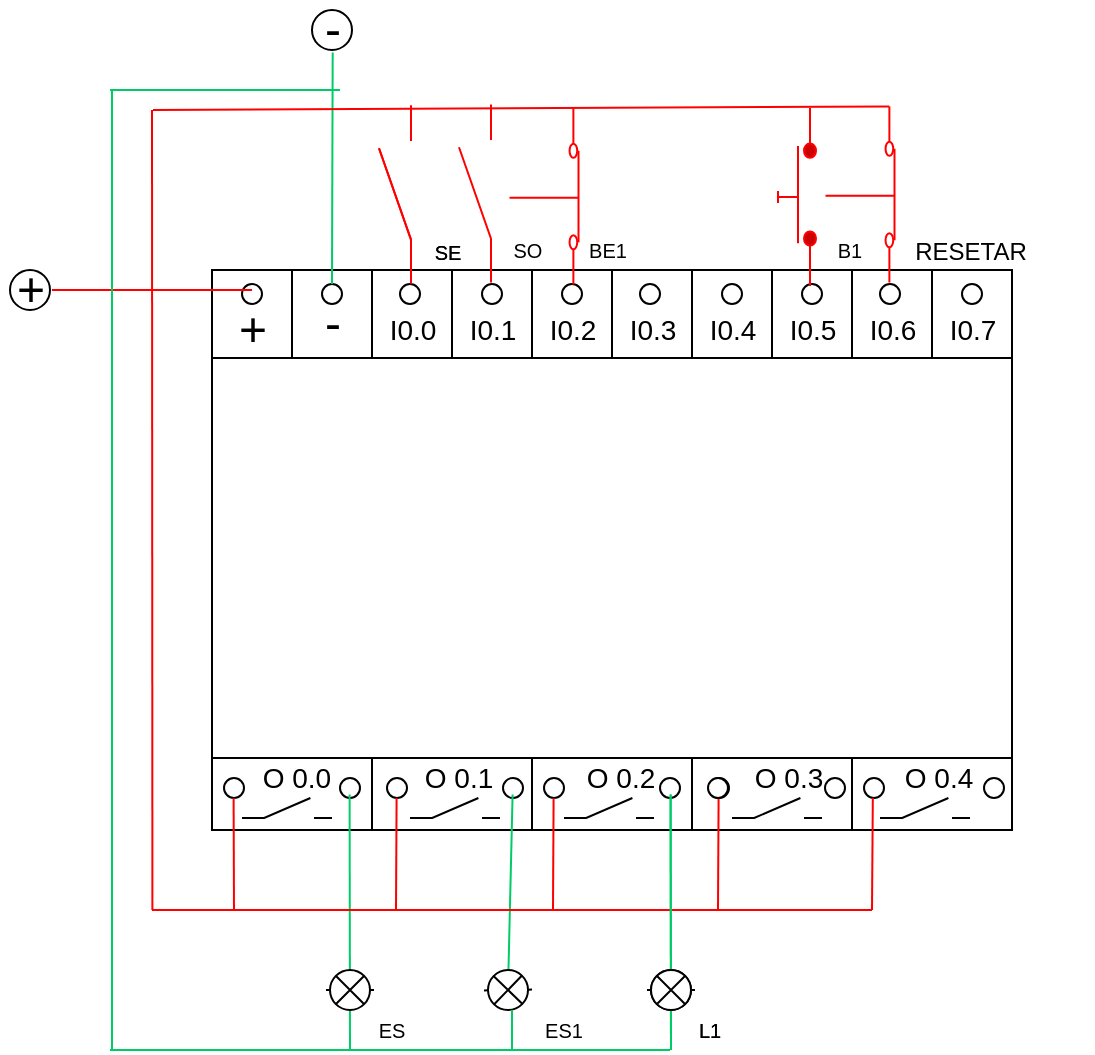 <mxfile version="15.7.4" type="github">
  <diagram id="e5SOqr2Kssh8nTSOrZQd" name="Page-1">
    <mxGraphModel dx="2142" dy="1010" grid="1" gridSize="10" guides="1" tooltips="1" connect="1" arrows="1" fold="1" page="1" pageScale="1" pageWidth="850" pageHeight="1100" math="0" shadow="0">
      <root>
        <mxCell id="0" />
        <mxCell id="1" parent="0" />
        <mxCell id="vMeoN7UhPXnZInx7U8xv-1" value="" style="verticalLabelPosition=bottom;verticalAlign=top;html=1;shape=mxgraph.basic.rect;fillColor2=none;strokeWidth=1;size=20;indent=5;" vertex="1" parent="1">
          <mxGeometry x="266" y="360" width="400" height="280" as="geometry" />
        </mxCell>
        <mxCell id="vMeoN7UhPXnZInx7U8xv-2" value="" style="shape=partialRectangle;whiteSpace=wrap;html=1;right=0;top=0;bottom=0;fillColor=none;routingCenterX=-0.5;" vertex="1" parent="1">
          <mxGeometry x="346" y="580" width="120" height="60" as="geometry" />
        </mxCell>
        <mxCell id="vMeoN7UhPXnZInx7U8xv-3" value="" style="shape=partialRectangle;whiteSpace=wrap;html=1;right=0;top=0;bottom=0;fillColor=none;routingCenterX=-0.5;" vertex="1" parent="1">
          <mxGeometry x="426" y="580" width="120" height="60" as="geometry" />
        </mxCell>
        <mxCell id="vMeoN7UhPXnZInx7U8xv-4" value="" style="shape=partialRectangle;whiteSpace=wrap;html=1;right=0;top=0;bottom=0;fillColor=none;routingCenterX=-0.5;" vertex="1" parent="1">
          <mxGeometry x="506" y="580" width="120" height="60" as="geometry" />
        </mxCell>
        <mxCell id="vMeoN7UhPXnZInx7U8xv-5" value="" style="shape=partialRectangle;whiteSpace=wrap;html=1;right=0;top=0;bottom=0;fillColor=none;routingCenterX=-0.5;" vertex="1" parent="1">
          <mxGeometry x="586" y="580" width="120" height="60" as="geometry" />
        </mxCell>
        <mxCell id="vMeoN7UhPXnZInx7U8xv-6" value="" style="shape=partialRectangle;whiteSpace=wrap;html=1;top=0;bottom=0;fillColor=none;" vertex="1" parent="1">
          <mxGeometry x="306" y="360" width="120" height="60" as="geometry" />
        </mxCell>
        <mxCell id="vMeoN7UhPXnZInx7U8xv-7" value="" style="shape=partialRectangle;whiteSpace=wrap;html=1;top=0;bottom=0;fillColor=none;" vertex="1" parent="1">
          <mxGeometry x="346" y="360" width="120" height="60" as="geometry" />
        </mxCell>
        <mxCell id="vMeoN7UhPXnZInx7U8xv-8" value="" style="shape=partialRectangle;whiteSpace=wrap;html=1;top=0;bottom=0;fillColor=none;" vertex="1" parent="1">
          <mxGeometry x="386" y="360" width="120" height="60" as="geometry" />
        </mxCell>
        <mxCell id="vMeoN7UhPXnZInx7U8xv-9" value="" style="shape=partialRectangle;whiteSpace=wrap;html=1;top=0;bottom=0;fillColor=none;" vertex="1" parent="1">
          <mxGeometry x="506" y="360" width="40" height="60" as="geometry" />
        </mxCell>
        <mxCell id="vMeoN7UhPXnZInx7U8xv-10" value="" style="shape=partialRectangle;whiteSpace=wrap;html=1;top=0;bottom=0;fillColor=none;" vertex="1" parent="1">
          <mxGeometry x="546" y="360" width="120" height="60" as="geometry" />
        </mxCell>
        <mxCell id="vMeoN7UhPXnZInx7U8xv-11" value="" style="shape=partialRectangle;whiteSpace=wrap;html=1;top=0;bottom=0;fillColor=none;" vertex="1" parent="1">
          <mxGeometry x="586" y="360" width="40" height="60" as="geometry" />
        </mxCell>
        <mxCell id="vMeoN7UhPXnZInx7U8xv-12" value="" style="verticalLabelPosition=bottom;verticalAlign=top;html=1;shape=mxgraph.basic.rect;fillColor2=none;strokeWidth=1;size=20;indent=5;" vertex="1" parent="1">
          <mxGeometry x="266" y="404" width="400" height="200" as="geometry" />
        </mxCell>
        <mxCell id="vMeoN7UhPXnZInx7U8xv-13" value="&lt;font style=&quot;font-size: 24px&quot;&gt;+&lt;/font&gt;" style="text;html=1;align=center;verticalAlign=middle;resizable=0;points=[];autosize=1;strokeColor=none;fillColor=none;" vertex="1" parent="1">
          <mxGeometry x="271" y="380" width="30" height="20" as="geometry" />
        </mxCell>
        <mxCell id="vMeoN7UhPXnZInx7U8xv-14" value="" style="ellipse;whiteSpace=wrap;html=1;aspect=fixed;" vertex="1" parent="1">
          <mxGeometry x="281" y="367" width="10" height="10" as="geometry" />
        </mxCell>
        <mxCell id="vMeoN7UhPXnZInx7U8xv-15" value="&lt;span style=&quot;font-size: 24px&quot;&gt;-&lt;/span&gt;" style="text;html=1;align=center;verticalAlign=middle;resizable=0;points=[];autosize=1;strokeColor=none;fillColor=none;" vertex="1" parent="1">
          <mxGeometry x="316" y="377" width="20" height="20" as="geometry" />
        </mxCell>
        <mxCell id="vMeoN7UhPXnZInx7U8xv-16" value="" style="ellipse;whiteSpace=wrap;html=1;aspect=fixed;" vertex="1" parent="1">
          <mxGeometry x="321" y="367" width="10" height="10" as="geometry" />
        </mxCell>
        <mxCell id="vMeoN7UhPXnZInx7U8xv-17" value="&lt;font style=&quot;font-size: 14px&quot;&gt;I0.0&lt;/font&gt;" style="text;html=1;align=center;verticalAlign=middle;resizable=0;points=[];autosize=1;strokeColor=none;fillColor=none;" vertex="1" parent="1">
          <mxGeometry x="346" y="380" width="40" height="20" as="geometry" />
        </mxCell>
        <mxCell id="vMeoN7UhPXnZInx7U8xv-18" value="" style="ellipse;whiteSpace=wrap;html=1;aspect=fixed;" vertex="1" parent="1">
          <mxGeometry x="360" y="367" width="10" height="10" as="geometry" />
        </mxCell>
        <mxCell id="vMeoN7UhPXnZInx7U8xv-19" value="&lt;span style=&quot;font-size: 14px&quot;&gt;I0.1&lt;/span&gt;" style="text;html=1;align=center;verticalAlign=middle;resizable=0;points=[];autosize=1;strokeColor=none;fillColor=none;" vertex="1" parent="1">
          <mxGeometry x="386" y="380" width="40" height="20" as="geometry" />
        </mxCell>
        <mxCell id="vMeoN7UhPXnZInx7U8xv-20" value="" style="ellipse;whiteSpace=wrap;html=1;aspect=fixed;" vertex="1" parent="1">
          <mxGeometry x="401" y="367" width="10" height="10" as="geometry" />
        </mxCell>
        <mxCell id="vMeoN7UhPXnZInx7U8xv-21" value="&lt;font style=&quot;font-size: 14px&quot;&gt;I0.2&lt;/font&gt;" style="text;html=1;align=center;verticalAlign=middle;resizable=0;points=[];autosize=1;strokeColor=none;fillColor=none;" vertex="1" parent="1">
          <mxGeometry x="426" y="380" width="40" height="20" as="geometry" />
        </mxCell>
        <mxCell id="vMeoN7UhPXnZInx7U8xv-22" value="" style="ellipse;whiteSpace=wrap;html=1;aspect=fixed;" vertex="1" parent="1">
          <mxGeometry x="441" y="367" width="10" height="10" as="geometry" />
        </mxCell>
        <mxCell id="vMeoN7UhPXnZInx7U8xv-23" value="&lt;font style=&quot;font-size: 14px&quot;&gt;I0.3&lt;/font&gt;" style="text;html=1;align=center;verticalAlign=middle;resizable=0;points=[];autosize=1;strokeColor=none;fillColor=none;" vertex="1" parent="1">
          <mxGeometry x="466" y="380" width="40" height="20" as="geometry" />
        </mxCell>
        <mxCell id="vMeoN7UhPXnZInx7U8xv-24" value="" style="ellipse;whiteSpace=wrap;html=1;aspect=fixed;" vertex="1" parent="1">
          <mxGeometry x="480" y="367" width="10" height="10" as="geometry" />
        </mxCell>
        <mxCell id="vMeoN7UhPXnZInx7U8xv-25" value="&lt;font style=&quot;font-size: 14px&quot;&gt;I0.4&lt;/font&gt;" style="text;html=1;align=center;verticalAlign=middle;resizable=0;points=[];autosize=1;strokeColor=none;fillColor=none;" vertex="1" parent="1">
          <mxGeometry x="506" y="380" width="40" height="20" as="geometry" />
        </mxCell>
        <mxCell id="vMeoN7UhPXnZInx7U8xv-26" value="" style="ellipse;whiteSpace=wrap;html=1;aspect=fixed;" vertex="1" parent="1">
          <mxGeometry x="521" y="367" width="10" height="10" as="geometry" />
        </mxCell>
        <mxCell id="vMeoN7UhPXnZInx7U8xv-27" value="&lt;font style=&quot;font-size: 14px&quot;&gt;I0.5&lt;/font&gt;" style="text;html=1;align=center;verticalAlign=middle;resizable=0;points=[];autosize=1;strokeColor=none;fillColor=none;" vertex="1" parent="1">
          <mxGeometry x="546" y="380" width="40" height="20" as="geometry" />
        </mxCell>
        <mxCell id="vMeoN7UhPXnZInx7U8xv-28" value="" style="ellipse;whiteSpace=wrap;html=1;aspect=fixed;" vertex="1" parent="1">
          <mxGeometry x="561" y="367" width="10" height="10" as="geometry" />
        </mxCell>
        <mxCell id="vMeoN7UhPXnZInx7U8xv-29" value="&lt;font style=&quot;font-size: 14px&quot;&gt;I0.6&lt;/font&gt;" style="text;html=1;align=center;verticalAlign=middle;resizable=0;points=[];autosize=1;strokeColor=none;fillColor=none;" vertex="1" parent="1">
          <mxGeometry x="586" y="380" width="40" height="20" as="geometry" />
        </mxCell>
        <mxCell id="vMeoN7UhPXnZInx7U8xv-30" value="" style="ellipse;whiteSpace=wrap;html=1;aspect=fixed;" vertex="1" parent="1">
          <mxGeometry x="600" y="367" width="10" height="10" as="geometry" />
        </mxCell>
        <mxCell id="vMeoN7UhPXnZInx7U8xv-31" value="&lt;font style=&quot;font-size: 14px&quot;&gt;I0.7&lt;/font&gt;" style="text;html=1;align=center;verticalAlign=middle;resizable=0;points=[];autosize=1;strokeColor=none;fillColor=none;" vertex="1" parent="1">
          <mxGeometry x="626" y="380" width="40" height="20" as="geometry" />
        </mxCell>
        <mxCell id="vMeoN7UhPXnZInx7U8xv-32" value="" style="ellipse;whiteSpace=wrap;html=1;aspect=fixed;" vertex="1" parent="1">
          <mxGeometry x="641" y="367" width="10" height="10" as="geometry" />
        </mxCell>
        <mxCell id="vMeoN7UhPXnZInx7U8xv-33" value="" style="pointerEvents=1;verticalLabelPosition=bottom;shadow=0;dashed=0;align=center;html=1;verticalAlign=top;shape=mxgraph.electrical.electro-mechanical.make_contact;" vertex="1" parent="1">
          <mxGeometry x="281" y="624" width="45" height="10" as="geometry" />
        </mxCell>
        <mxCell id="vMeoN7UhPXnZInx7U8xv-34" value="" style="pointerEvents=1;verticalLabelPosition=bottom;shadow=0;dashed=0;align=center;html=1;verticalAlign=top;shape=mxgraph.electrical.electro-mechanical.make_contact;" vertex="1" parent="1">
          <mxGeometry x="365" y="624" width="45" height="10" as="geometry" />
        </mxCell>
        <mxCell id="vMeoN7UhPXnZInx7U8xv-35" value="" style="pointerEvents=1;verticalLabelPosition=bottom;shadow=0;dashed=0;align=center;html=1;verticalAlign=top;shape=mxgraph.electrical.electro-mechanical.make_contact;" vertex="1" parent="1">
          <mxGeometry x="442" y="624" width="45" height="10" as="geometry" />
        </mxCell>
        <mxCell id="vMeoN7UhPXnZInx7U8xv-36" value="" style="pointerEvents=1;verticalLabelPosition=bottom;shadow=0;dashed=0;align=center;html=1;verticalAlign=top;shape=mxgraph.electrical.electro-mechanical.make_contact;" vertex="1" parent="1">
          <mxGeometry x="526" y="624" width="45" height="10" as="geometry" />
        </mxCell>
        <mxCell id="vMeoN7UhPXnZInx7U8xv-37" value="" style="pointerEvents=1;verticalLabelPosition=bottom;shadow=0;dashed=0;align=center;html=1;verticalAlign=top;shape=mxgraph.electrical.electro-mechanical.make_contact;" vertex="1" parent="1">
          <mxGeometry x="600" y="624" width="45" height="10" as="geometry" />
        </mxCell>
        <mxCell id="vMeoN7UhPXnZInx7U8xv-38" value="&lt;font style=&quot;font-size: 14px&quot;&gt;&amp;nbsp;O 0.0&lt;/font&gt;" style="text;html=1;align=center;verticalAlign=middle;resizable=0;points=[];autosize=1;strokeColor=none;fillColor=none;" vertex="1" parent="1">
          <mxGeometry x="281" y="604" width="50" height="20" as="geometry" />
        </mxCell>
        <mxCell id="vMeoN7UhPXnZInx7U8xv-39" value="&lt;span style=&quot;font-size: 14px&quot;&gt;O 0.1&lt;/span&gt;" style="text;html=1;align=center;verticalAlign=middle;resizable=0;points=[];autosize=1;strokeColor=none;fillColor=none;" vertex="1" parent="1">
          <mxGeometry x="364" y="604" width="50" height="20" as="geometry" />
        </mxCell>
        <mxCell id="vMeoN7UhPXnZInx7U8xv-40" value="&lt;font style=&quot;font-size: 14px&quot;&gt;O 0.2&lt;/font&gt;" style="text;html=1;align=center;verticalAlign=middle;resizable=0;points=[];autosize=1;strokeColor=none;fillColor=none;" vertex="1" parent="1">
          <mxGeometry x="445" y="604" width="50" height="20" as="geometry" />
        </mxCell>
        <mxCell id="vMeoN7UhPXnZInx7U8xv-41" value="&lt;font style=&quot;font-size: 14px&quot;&gt;O 0.3&lt;/font&gt;" style="text;html=1;align=center;verticalAlign=middle;resizable=0;points=[];autosize=1;strokeColor=none;fillColor=none;" vertex="1" parent="1">
          <mxGeometry x="529" y="604" width="50" height="20" as="geometry" />
        </mxCell>
        <mxCell id="vMeoN7UhPXnZInx7U8xv-42" value="" style="edgeStyle=none;shape=link;rounded=0;orthogonalLoop=1;jettySize=auto;html=1;strokeColor=#000000;" edge="1" parent="1" source="vMeoN7UhPXnZInx7U8xv-43" target="vMeoN7UhPXnZInx7U8xv-12">
          <mxGeometry relative="1" as="geometry" />
        </mxCell>
        <mxCell id="vMeoN7UhPXnZInx7U8xv-43" value="&lt;font style=&quot;font-size: 14px&quot;&gt;O 0.4&lt;/font&gt;" style="text;html=1;align=center;verticalAlign=middle;resizable=0;points=[];autosize=1;strokeColor=none;fillColor=none;" vertex="1" parent="1">
          <mxGeometry x="604" y="604" width="50" height="20" as="geometry" />
        </mxCell>
        <mxCell id="vMeoN7UhPXnZInx7U8xv-44" value="" style="ellipse;whiteSpace=wrap;html=1;aspect=fixed;" vertex="1" parent="1">
          <mxGeometry x="272" y="614" width="10" height="10" as="geometry" />
        </mxCell>
        <mxCell id="vMeoN7UhPXnZInx7U8xv-45" value="" style="ellipse;whiteSpace=wrap;html=1;aspect=fixed;" vertex="1" parent="1">
          <mxGeometry x="330" y="614" width="10" height="10" as="geometry" />
        </mxCell>
        <mxCell id="vMeoN7UhPXnZInx7U8xv-46" value="" style="ellipse;whiteSpace=wrap;html=1;aspect=fixed;" vertex="1" parent="1">
          <mxGeometry x="353.5" y="614" width="10" height="10" as="geometry" />
        </mxCell>
        <mxCell id="vMeoN7UhPXnZInx7U8xv-47" value="" style="ellipse;whiteSpace=wrap;html=1;aspect=fixed;" vertex="1" parent="1">
          <mxGeometry x="411.5" y="614" width="10" height="10" as="geometry" />
        </mxCell>
        <mxCell id="vMeoN7UhPXnZInx7U8xv-48" value="" style="ellipse;whiteSpace=wrap;html=1;aspect=fixed;" vertex="1" parent="1">
          <mxGeometry x="432" y="614" width="10" height="10" as="geometry" />
        </mxCell>
        <mxCell id="vMeoN7UhPXnZInx7U8xv-49" value="" style="ellipse;whiteSpace=wrap;html=1;aspect=fixed;" vertex="1" parent="1">
          <mxGeometry x="490" y="614" width="10" height="10" as="geometry" />
        </mxCell>
        <mxCell id="vMeoN7UhPXnZInx7U8xv-50" value="" style="ellipse;whiteSpace=wrap;html=1;aspect=fixed;" vertex="1" parent="1">
          <mxGeometry x="514.5" y="614" width="10" height="10" as="geometry" />
        </mxCell>
        <mxCell id="vMeoN7UhPXnZInx7U8xv-51" value="" style="ellipse;whiteSpace=wrap;html=1;aspect=fixed;" vertex="1" parent="1">
          <mxGeometry x="572.5" y="614" width="10" height="10" as="geometry" />
        </mxCell>
        <mxCell id="vMeoN7UhPXnZInx7U8xv-52" value="" style="ellipse;whiteSpace=wrap;html=1;aspect=fixed;" vertex="1" parent="1">
          <mxGeometry x="592" y="614" width="10" height="10" as="geometry" />
        </mxCell>
        <mxCell id="vMeoN7UhPXnZInx7U8xv-53" value="" style="ellipse;whiteSpace=wrap;html=1;aspect=fixed;" vertex="1" parent="1">
          <mxGeometry x="652" y="614" width="10" height="10" as="geometry" />
        </mxCell>
        <mxCell id="vMeoN7UhPXnZInx7U8xv-54" value="" style="ellipse;whiteSpace=wrap;html=1;aspect=fixed;" vertex="1" parent="1">
          <mxGeometry x="165" y="360" width="20" height="20" as="geometry" />
        </mxCell>
        <mxCell id="vMeoN7UhPXnZInx7U8xv-55" value="" style="ellipse;whiteSpace=wrap;html=1;aspect=fixed;" vertex="1" parent="1">
          <mxGeometry x="316" y="230" width="20" height="20" as="geometry" />
        </mxCell>
        <mxCell id="vMeoN7UhPXnZInx7U8xv-56" value="&lt;font style=&quot;font-size: 24px&quot;&gt;+&lt;/font&gt;" style="text;html=1;align=center;verticalAlign=middle;resizable=0;points=[];autosize=1;strokeColor=none;fillColor=none;" vertex="1" parent="1">
          <mxGeometry x="160" y="360" width="30" height="20" as="geometry" />
        </mxCell>
        <mxCell id="vMeoN7UhPXnZInx7U8xv-57" value="&lt;span style=&quot;font-size: 24px&quot;&gt;-&lt;/span&gt;" style="text;html=1;align=center;verticalAlign=middle;resizable=0;points=[];autosize=1;strokeColor=none;fillColor=none;" vertex="1" parent="1">
          <mxGeometry x="316" y="230" width="20" height="20" as="geometry" />
        </mxCell>
        <mxCell id="vMeoN7UhPXnZInx7U8xv-58" value="" style="endArrow=none;html=1;strokeColor=#FF0000;" edge="1" parent="1">
          <mxGeometry width="50" height="50" relative="1" as="geometry">
            <mxPoint x="277" y="680.0" as="sourcePoint" />
            <mxPoint x="276.8" y="624.0" as="targetPoint" />
            <Array as="points" />
          </mxGeometry>
        </mxCell>
        <mxCell id="vMeoN7UhPXnZInx7U8xv-59" value="" style="endArrow=none;html=1;strokeColor=#FF0000;" edge="1" parent="1">
          <mxGeometry width="50" height="50" relative="1" as="geometry">
            <mxPoint x="358" y="680.0" as="sourcePoint" />
            <mxPoint x="358.3" y="624.0" as="targetPoint" />
            <Array as="points" />
          </mxGeometry>
        </mxCell>
        <mxCell id="vMeoN7UhPXnZInx7U8xv-60" value="" style="endArrow=none;html=1;strokeColor=#FF0000;" edge="1" parent="1">
          <mxGeometry width="50" height="50" relative="1" as="geometry">
            <mxPoint x="519" y="680.0" as="sourcePoint" />
            <mxPoint x="519.3" y="624.0" as="targetPoint" />
            <Array as="points" />
          </mxGeometry>
        </mxCell>
        <mxCell id="vMeoN7UhPXnZInx7U8xv-61" value="" style="endArrow=none;html=1;strokeColor=#FF0000;" edge="1" parent="1">
          <mxGeometry width="50" height="50" relative="1" as="geometry">
            <mxPoint x="286" y="370" as="sourcePoint" />
            <mxPoint x="186" y="370" as="targetPoint" />
            <Array as="points" />
          </mxGeometry>
        </mxCell>
        <mxCell id="vMeoN7UhPXnZInx7U8xv-62" value="" style="endArrow=none;html=1;strokeColor=#FF0000;" edge="1" parent="1">
          <mxGeometry width="50" height="50" relative="1" as="geometry">
            <mxPoint x="596" y="680.0" as="sourcePoint" />
            <mxPoint x="596.41" y="624.0" as="targetPoint" />
            <Array as="points" />
          </mxGeometry>
        </mxCell>
        <mxCell id="vMeoN7UhPXnZInx7U8xv-63" value="" style="endArrow=none;html=1;strokeColor=#00CC66;" edge="1" parent="1">
          <mxGeometry width="50" height="50" relative="1" as="geometry">
            <mxPoint x="335" y="750" as="sourcePoint" />
            <mxPoint x="334.8" y="622.2" as="targetPoint" />
            <Array as="points" />
          </mxGeometry>
        </mxCell>
        <mxCell id="vMeoN7UhPXnZInx7U8xv-64" value="" style="endArrow=none;html=1;strokeColor=#00CC66;startArrow=none;" edge="1" parent="1" source="vMeoN7UhPXnZInx7U8xv-74">
          <mxGeometry width="50" height="50" relative="1" as="geometry">
            <mxPoint x="416" y="690" as="sourcePoint" />
            <mxPoint x="416.3" y="622.2" as="targetPoint" />
            <Array as="points" />
          </mxGeometry>
        </mxCell>
        <mxCell id="vMeoN7UhPXnZInx7U8xv-65" value="" style="endArrow=none;html=1;strokeColor=#FF0000;" edge="1" parent="1">
          <mxGeometry width="50" height="50" relative="1" as="geometry">
            <mxPoint x="236" y="680.0" as="sourcePoint" />
            <mxPoint x="596" y="680.0" as="targetPoint" />
            <Array as="points" />
          </mxGeometry>
        </mxCell>
        <mxCell id="vMeoN7UhPXnZInx7U8xv-66" value="" style="endArrow=none;html=1;strokeColor=#00CC66;" edge="1" parent="1">
          <mxGeometry width="50" height="50" relative="1" as="geometry">
            <mxPoint x="330" y="270" as="sourcePoint" />
            <mxPoint x="215" y="270" as="targetPoint" />
            <Array as="points" />
          </mxGeometry>
        </mxCell>
        <mxCell id="vMeoN7UhPXnZInx7U8xv-67" value="" style="endArrow=none;html=1;strokeColor=#00CC66;" edge="1" parent="1">
          <mxGeometry width="50" height="50" relative="1" as="geometry">
            <mxPoint x="216" y="750" as="sourcePoint" />
            <mxPoint x="216" y="270" as="targetPoint" />
            <Array as="points" />
          </mxGeometry>
        </mxCell>
        <mxCell id="vMeoN7UhPXnZInx7U8xv-68" value="" style="endArrow=none;html=1;strokeColor=#00CC66;entryX=0.517;entryY=1.064;entryDx=0;entryDy=0;entryPerimeter=0;exitX=0.5;exitY=0;exitDx=0;exitDy=0;" edge="1" parent="1" source="vMeoN7UhPXnZInx7U8xv-16" target="vMeoN7UhPXnZInx7U8xv-57">
          <mxGeometry width="50" height="50" relative="1" as="geometry">
            <mxPoint x="326" y="320" as="sourcePoint" />
            <mxPoint x="215" y="322" as="targetPoint" />
            <Array as="points" />
          </mxGeometry>
        </mxCell>
        <mxCell id="vMeoN7UhPXnZInx7U8xv-69" value="" style="endArrow=none;html=1;strokeColor=#FF0000;" edge="1" parent="1">
          <mxGeometry width="50" height="50" relative="1" as="geometry">
            <mxPoint x="236.2" y="680.0" as="sourcePoint" />
            <mxPoint x="236" y="280" as="targetPoint" />
            <Array as="points" />
          </mxGeometry>
        </mxCell>
        <mxCell id="vMeoN7UhPXnZInx7U8xv-70" value="" style="endArrow=none;html=1;strokeColor=#FF0000;entryX=1;entryY=0.925;entryDx=0;entryDy=0;entryPerimeter=0;" edge="1" parent="1" target="vMeoN7UhPXnZInx7U8xv-93">
          <mxGeometry width="50" height="50" relative="1" as="geometry">
            <mxPoint x="236.5" y="280" as="sourcePoint" />
            <mxPoint x="568" y="278.25" as="targetPoint" />
            <Array as="points" />
          </mxGeometry>
        </mxCell>
        <mxCell id="vMeoN7UhPXnZInx7U8xv-71" value="&lt;span style=&quot;font-size: 10px&quot;&gt;SE&lt;br&gt;&lt;/span&gt;" style="text;html=1;strokeColor=none;fillColor=none;align=center;verticalAlign=middle;whiteSpace=wrap;rounded=0;" vertex="1" parent="1">
          <mxGeometry x="363.5" y="340.5" width="40" height="20" as="geometry" />
        </mxCell>
        <mxCell id="vMeoN7UhPXnZInx7U8xv-72" value="" style="pointerEvents=1;verticalLabelPosition=bottom;shadow=0;dashed=0;align=center;html=1;verticalAlign=top;shape=mxgraph.electrical.electro-mechanical.pushbutton_break;strokeColor=#FF0000;rotation=-90;" vertex="1" parent="1">
          <mxGeometry x="388" y="306" width="88" height="34.5" as="geometry" />
        </mxCell>
        <mxCell id="vMeoN7UhPXnZInx7U8xv-73" value="" style="pointerEvents=1;verticalLabelPosition=bottom;shadow=0;dashed=0;align=center;html=1;verticalAlign=top;shape=mxgraph.electrical.miscellaneous.light_bulb;strokeColor=#000000;rotation=-180;" vertex="1" parent="1">
          <mxGeometry x="323" y="710" width="24" height="20" as="geometry" />
        </mxCell>
        <mxCell id="vMeoN7UhPXnZInx7U8xv-74" value="" style="pointerEvents=1;verticalLabelPosition=bottom;shadow=0;dashed=0;align=center;html=1;verticalAlign=top;shape=mxgraph.electrical.miscellaneous.light_bulb;strokeColor=#000000;rotation=-181;" vertex="1" parent="1">
          <mxGeometry x="402" y="710" width="24" height="20" as="geometry" />
        </mxCell>
        <mxCell id="vMeoN7UhPXnZInx7U8xv-75" value="" style="endArrow=none;html=1;strokeColor=#00CC66;exitX=0;exitY=1;exitDx=0;exitDy=0;" edge="1" parent="1" source="vMeoN7UhPXnZInx7U8xv-89">
          <mxGeometry width="50" height="50" relative="1" as="geometry">
            <mxPoint x="656" y="750" as="sourcePoint" />
            <mxPoint x="215" y="750" as="targetPoint" />
            <Array as="points" />
          </mxGeometry>
        </mxCell>
        <mxCell id="vMeoN7UhPXnZInx7U8xv-76" value="" style="endArrow=none;html=1;strokeColor=#00CC66;" edge="1" parent="1">
          <mxGeometry width="50" height="50" relative="1" as="geometry">
            <mxPoint x="416" y="750" as="sourcePoint" />
            <mxPoint x="416" y="730.0" as="targetPoint" />
            <Array as="points" />
          </mxGeometry>
        </mxCell>
        <mxCell id="vMeoN7UhPXnZInx7U8xv-77" value="&lt;span style=&quot;font-size: 10px&quot;&gt;ES1&lt;/span&gt;" style="text;html=1;strokeColor=none;fillColor=none;align=center;verticalAlign=middle;whiteSpace=wrap;rounded=0;" vertex="1" parent="1">
          <mxGeometry x="421.5" y="730" width="40" height="20" as="geometry" />
        </mxCell>
        <mxCell id="vMeoN7UhPXnZInx7U8xv-78" value="&lt;span style=&quot;font-size: 10px&quot;&gt;ES&lt;/span&gt;" style="text;html=1;strokeColor=none;fillColor=none;align=center;verticalAlign=middle;whiteSpace=wrap;rounded=0;" vertex="1" parent="1">
          <mxGeometry x="336" y="730" width="40" height="20" as="geometry" />
        </mxCell>
        <mxCell id="vMeoN7UhPXnZInx7U8xv-79" value="" style="endArrow=none;html=1;strokeColor=#FF0000;" edge="1" parent="1">
          <mxGeometry width="50" height="50" relative="1" as="geometry">
            <mxPoint x="436.5" y="680.0" as="sourcePoint" />
            <mxPoint x="436.8" y="624.0" as="targetPoint" />
            <Array as="points" />
          </mxGeometry>
        </mxCell>
        <mxCell id="vMeoN7UhPXnZInx7U8xv-80" value="" style="ellipse;whiteSpace=wrap;html=1;aspect=fixed;" vertex="1" parent="1">
          <mxGeometry x="514" y="614" width="10" height="10" as="geometry" />
        </mxCell>
        <mxCell id="vMeoN7UhPXnZInx7U8xv-81" value="" style="endArrow=none;html=1;strokeColor=#00CC66;" edge="1" parent="1">
          <mxGeometry width="50" height="50" relative="1" as="geometry">
            <mxPoint x="495.5" y="750" as="sourcePoint" />
            <mxPoint x="495.3" y="622.2" as="targetPoint" />
            <Array as="points" />
          </mxGeometry>
        </mxCell>
        <mxCell id="vMeoN7UhPXnZInx7U8xv-82" value="" style="pointerEvents=1;verticalLabelPosition=bottom;shadow=0;dashed=0;align=center;html=1;verticalAlign=top;shape=mxgraph.electrical.miscellaneous.light_bulb;strokeColor=#000000;rotation=-180;" vertex="1" parent="1">
          <mxGeometry x="483.5" y="710" width="24" height="20" as="geometry" />
        </mxCell>
        <mxCell id="vMeoN7UhPXnZInx7U8xv-83" value="&lt;span style=&quot;font-size: 10px&quot;&gt;L1&lt;/span&gt;" style="text;html=1;strokeColor=none;fillColor=none;align=center;verticalAlign=middle;whiteSpace=wrap;rounded=0;" vertex="1" parent="1">
          <mxGeometry x="495" y="730" width="40" height="20" as="geometry" />
        </mxCell>
        <mxCell id="vMeoN7UhPXnZInx7U8xv-84" value="&lt;span style=&quot;font-size: 10px&quot;&gt;BE1&lt;/span&gt;" style="text;html=1;strokeColor=none;fillColor=none;align=center;verticalAlign=middle;whiteSpace=wrap;rounded=0;" vertex="1" parent="1">
          <mxGeometry x="443.5" y="340" width="40" height="20" as="geometry" />
        </mxCell>
        <mxCell id="vMeoN7UhPXnZInx7U8xv-85" value="&lt;span style=&quot;font-size: 10px&quot;&gt;B1&lt;/span&gt;" style="text;html=1;strokeColor=none;fillColor=none;align=center;verticalAlign=middle;whiteSpace=wrap;rounded=0;" vertex="1" parent="1">
          <mxGeometry x="564.5" y="340" width="40" height="20" as="geometry" />
        </mxCell>
        <mxCell id="vMeoN7UhPXnZInx7U8xv-86" value="" style="pointerEvents=1;verticalLabelPosition=bottom;shadow=0;dashed=0;align=center;html=1;verticalAlign=top;shape=mxgraph.electrical.electro-mechanical.make_contact;hachureGap=4;strokeColor=#FF0000;rotation=-90;" vertex="1" parent="1">
          <mxGeometry x="313" y="314.25" width="89" height="16" as="geometry" />
        </mxCell>
        <mxCell id="vMeoN7UhPXnZInx7U8xv-87" value="" style="endArrow=none;html=1;strokeColor=#00CC66;" edge="1" parent="1">
          <mxGeometry width="50" height="50" relative="1" as="geometry">
            <mxPoint x="495.5" y="750.0" as="sourcePoint" />
            <mxPoint x="495.3" y="622.2" as="targetPoint" />
            <Array as="points" />
          </mxGeometry>
        </mxCell>
        <mxCell id="vMeoN7UhPXnZInx7U8xv-88" value="" style="pointerEvents=1;verticalLabelPosition=bottom;shadow=0;dashed=0;align=center;html=1;verticalAlign=top;shape=mxgraph.electrical.miscellaneous.light_bulb;strokeColor=#000000;rotation=-180;" vertex="1" parent="1">
          <mxGeometry x="483.5" y="710" width="24" height="20" as="geometry" />
        </mxCell>
        <mxCell id="vMeoN7UhPXnZInx7U8xv-89" value="&lt;span style=&quot;font-size: 10px&quot;&gt;L1&lt;/span&gt;" style="text;html=1;strokeColor=none;fillColor=none;align=center;verticalAlign=middle;whiteSpace=wrap;rounded=0;" vertex="1" parent="1">
          <mxGeometry x="495" y="730" width="40" height="20" as="geometry" />
        </mxCell>
        <mxCell id="vMeoN7UhPXnZInx7U8xv-90" value="&lt;span style=&quot;font-size: 10px&quot;&gt;SE&lt;br&gt;&lt;/span&gt;" style="text;html=1;strokeColor=none;fillColor=none;align=center;verticalAlign=middle;whiteSpace=wrap;rounded=0;" vertex="1" parent="1">
          <mxGeometry x="363.5" y="340.5" width="40" height="20" as="geometry" />
        </mxCell>
        <mxCell id="vMeoN7UhPXnZInx7U8xv-91" value="" style="pointerEvents=1;verticalLabelPosition=bottom;shadow=0;dashed=0;align=center;html=1;verticalAlign=top;shape=mxgraph.electrical.electro-mechanical.make_contact;hachureGap=4;strokeColor=#FF0000;rotation=-90;" vertex="1" parent="1">
          <mxGeometry x="313" y="314.25" width="89" height="16" as="geometry" />
        </mxCell>
        <mxCell id="vMeoN7UhPXnZInx7U8xv-92" value="" style="pointerEvents=1;verticalLabelPosition=bottom;shadow=0;dashed=0;align=center;html=1;verticalAlign=top;shape=mxgraph.electrical.electro-mechanical.push_switch_no;rotation=-90;fillColor=#CC0000;strokeColor=#FF0000;" vertex="1" parent="1">
          <mxGeometry x="514" y="314" width="89" height="19" as="geometry" />
        </mxCell>
        <mxCell id="vMeoN7UhPXnZInx7U8xv-93" value="" style="pointerEvents=1;verticalLabelPosition=bottom;shadow=0;dashed=0;align=center;html=1;verticalAlign=top;shape=mxgraph.electrical.electro-mechanical.pushbutton_break;strokeColor=#FF0000;rotation=-90;" vertex="1" parent="1">
          <mxGeometry x="546" y="305" width="88" height="34.5" as="geometry" />
        </mxCell>
        <mxCell id="vMeoN7UhPXnZInx7U8xv-94" value="RESETAR" style="text;html=1;align=center;verticalAlign=middle;resizable=0;points=[];autosize=1;strokeColor=none;fillColor=none;" vertex="1" parent="1">
          <mxGeometry x="610" y="340.5" width="70" height="20" as="geometry" />
        </mxCell>
        <mxCell id="vMeoN7UhPXnZInx7U8xv-95" value="&lt;span style=&quot;font-size: 10px&quot;&gt;SO&lt;br&gt;&lt;/span&gt;" style="text;html=1;strokeColor=none;fillColor=none;align=center;verticalAlign=middle;whiteSpace=wrap;rounded=0;" vertex="1" parent="1">
          <mxGeometry x="403.5" y="340" width="40" height="20" as="geometry" />
        </mxCell>
        <mxCell id="vMeoN7UhPXnZInx7U8xv-96" value="" style="pointerEvents=1;verticalLabelPosition=bottom;shadow=0;dashed=0;align=center;html=1;verticalAlign=top;shape=mxgraph.electrical.electro-mechanical.make_contact;hachureGap=4;strokeColor=#FF0000;rotation=-90;" vertex="1" parent="1">
          <mxGeometry x="353" y="313.75" width="89" height="16" as="geometry" />
        </mxCell>
      </root>
    </mxGraphModel>
  </diagram>
</mxfile>
